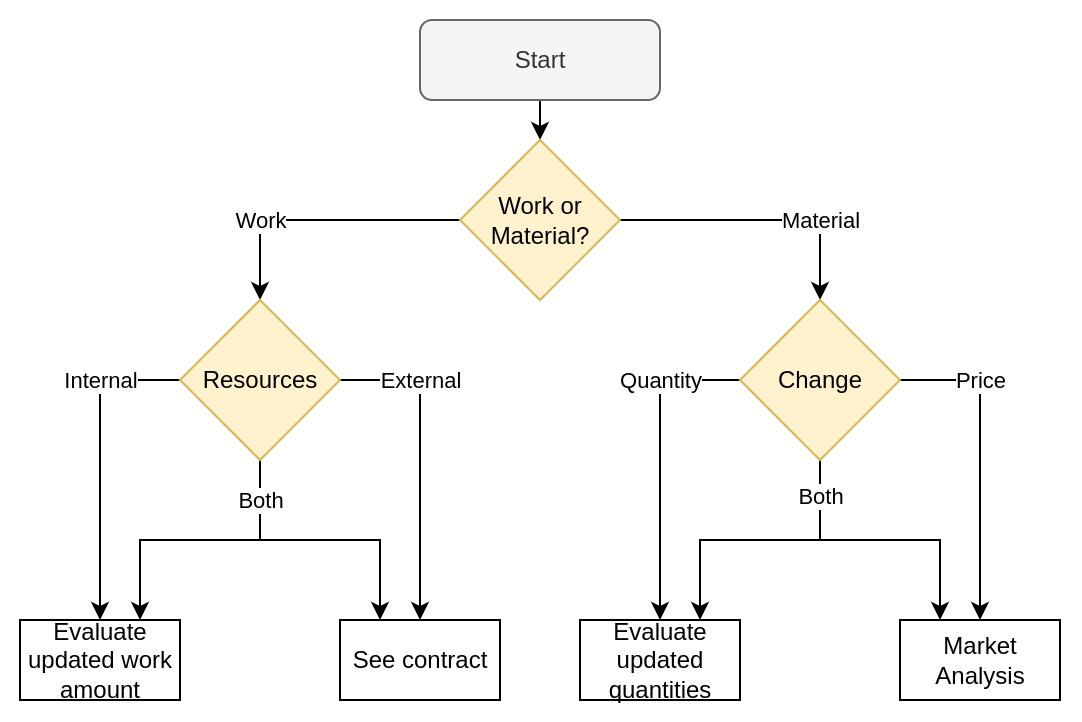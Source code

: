 <mxfile version="20.2.3" type="github">
  <diagram id="OvHcdO8nAjVrdUuOR3pL" name="Page-1">
    <mxGraphModel dx="1422" dy="786" grid="1" gridSize="10" guides="1" tooltips="1" connect="1" arrows="1" fold="1" page="1" pageScale="1" pageWidth="827" pageHeight="1169" math="0" shadow="0">
      <root>
        <mxCell id="0" />
        <mxCell id="1" parent="0" />
        <mxCell id="OnXVVr_oyJOdnh2bJdUr-21" value="" style="rounded=0;whiteSpace=wrap;html=1;strokeColor=none;" vertex="1" parent="1">
          <mxGeometry x="70" y="90" width="540" height="360" as="geometry" />
        </mxCell>
        <mxCell id="OnXVVr_oyJOdnh2bJdUr-7" style="edgeStyle=orthogonalEdgeStyle;rounded=0;orthogonalLoop=1;jettySize=auto;html=1;exitX=0.5;exitY=1;exitDx=0;exitDy=0;entryX=0.5;entryY=0;entryDx=0;entryDy=0;" edge="1" parent="1" source="OnXVVr_oyJOdnh2bJdUr-1" target="OnXVVr_oyJOdnh2bJdUr-2">
          <mxGeometry relative="1" as="geometry" />
        </mxCell>
        <mxCell id="OnXVVr_oyJOdnh2bJdUr-1" value="Start" style="rounded=1;whiteSpace=wrap;html=1;fillColor=#f5f5f5;fontColor=#333333;strokeColor=#666666;" vertex="1" parent="1">
          <mxGeometry x="280" y="100" width="120" height="40" as="geometry" />
        </mxCell>
        <mxCell id="OnXVVr_oyJOdnh2bJdUr-4" value="Material" style="edgeStyle=orthogonalEdgeStyle;rounded=0;orthogonalLoop=1;jettySize=auto;html=1;exitX=1;exitY=0.5;exitDx=0;exitDy=0;entryX=0.5;entryY=0;entryDx=0;entryDy=0;" edge="1" parent="1" source="OnXVVr_oyJOdnh2bJdUr-2" target="OnXVVr_oyJOdnh2bJdUr-3">
          <mxGeometry x="0.429" relative="1" as="geometry">
            <mxPoint as="offset" />
          </mxGeometry>
        </mxCell>
        <mxCell id="OnXVVr_oyJOdnh2bJdUr-6" value="Work" style="edgeStyle=orthogonalEdgeStyle;rounded=0;orthogonalLoop=1;jettySize=auto;html=1;exitX=0;exitY=0.5;exitDx=0;exitDy=0;entryX=0.5;entryY=0;entryDx=0;entryDy=0;" edge="1" parent="1" source="OnXVVr_oyJOdnh2bJdUr-2" target="OnXVVr_oyJOdnh2bJdUr-5">
          <mxGeometry x="0.429" relative="1" as="geometry">
            <mxPoint as="offset" />
          </mxGeometry>
        </mxCell>
        <mxCell id="OnXVVr_oyJOdnh2bJdUr-2" value="Work or Material?" style="rhombus;whiteSpace=wrap;html=1;fillColor=#fff2cc;strokeColor=#d6b656;" vertex="1" parent="1">
          <mxGeometry x="300" y="160" width="80" height="80" as="geometry" />
        </mxCell>
        <mxCell id="OnXVVr_oyJOdnh2bJdUr-11" value="Quantity" style="edgeStyle=orthogonalEdgeStyle;rounded=0;orthogonalLoop=1;jettySize=auto;html=1;exitX=0;exitY=0.5;exitDx=0;exitDy=0;entryX=0.5;entryY=0;entryDx=0;entryDy=0;" edge="1" parent="1" source="OnXVVr_oyJOdnh2bJdUr-3" target="OnXVVr_oyJOdnh2bJdUr-10">
          <mxGeometry x="-0.5" relative="1" as="geometry">
            <mxPoint as="offset" />
          </mxGeometry>
        </mxCell>
        <mxCell id="OnXVVr_oyJOdnh2bJdUr-12" value="Price" style="edgeStyle=orthogonalEdgeStyle;rounded=0;orthogonalLoop=1;jettySize=auto;html=1;exitX=1;exitY=0.5;exitDx=0;exitDy=0;entryX=0.5;entryY=0;entryDx=0;entryDy=0;" edge="1" parent="1" source="OnXVVr_oyJOdnh2bJdUr-3" target="OnXVVr_oyJOdnh2bJdUr-9">
          <mxGeometry x="-0.5" relative="1" as="geometry">
            <mxPoint as="offset" />
          </mxGeometry>
        </mxCell>
        <mxCell id="OnXVVr_oyJOdnh2bJdUr-13" style="edgeStyle=orthogonalEdgeStyle;rounded=0;orthogonalLoop=1;jettySize=auto;html=1;exitX=0.5;exitY=1;exitDx=0;exitDy=0;entryX=0.75;entryY=0;entryDx=0;entryDy=0;" edge="1" parent="1" source="OnXVVr_oyJOdnh2bJdUr-3" target="OnXVVr_oyJOdnh2bJdUr-10">
          <mxGeometry relative="1" as="geometry" />
        </mxCell>
        <mxCell id="OnXVVr_oyJOdnh2bJdUr-14" value="Both" style="edgeStyle=orthogonalEdgeStyle;rounded=0;orthogonalLoop=1;jettySize=auto;html=1;exitX=0.5;exitY=1;exitDx=0;exitDy=0;entryX=0.25;entryY=0;entryDx=0;entryDy=0;" edge="1" parent="1" source="OnXVVr_oyJOdnh2bJdUr-3" target="OnXVVr_oyJOdnh2bJdUr-9">
          <mxGeometry x="-0.75" relative="1" as="geometry">
            <mxPoint as="offset" />
          </mxGeometry>
        </mxCell>
        <mxCell id="OnXVVr_oyJOdnh2bJdUr-3" value="Change" style="rhombus;whiteSpace=wrap;html=1;fillColor=#fff2cc;strokeColor=#d6b656;" vertex="1" parent="1">
          <mxGeometry x="440" y="240" width="80" height="80" as="geometry" />
        </mxCell>
        <mxCell id="OnXVVr_oyJOdnh2bJdUr-17" value="External" style="edgeStyle=orthogonalEdgeStyle;rounded=0;orthogonalLoop=1;jettySize=auto;html=1;exitX=1;exitY=0.5;exitDx=0;exitDy=0;entryX=0.5;entryY=0;entryDx=0;entryDy=0;" edge="1" parent="1" source="OnXVVr_oyJOdnh2bJdUr-5" target="OnXVVr_oyJOdnh2bJdUr-15">
          <mxGeometry x="-0.5" relative="1" as="geometry">
            <mxPoint as="offset" />
          </mxGeometry>
        </mxCell>
        <mxCell id="OnXVVr_oyJOdnh2bJdUr-18" value="Internal" style="edgeStyle=orthogonalEdgeStyle;rounded=0;orthogonalLoop=1;jettySize=auto;html=1;exitX=0;exitY=0.5;exitDx=0;exitDy=0;entryX=0.5;entryY=0;entryDx=0;entryDy=0;" edge="1" parent="1" source="OnXVVr_oyJOdnh2bJdUr-5" target="OnXVVr_oyJOdnh2bJdUr-16">
          <mxGeometry x="-0.5" relative="1" as="geometry">
            <mxPoint as="offset" />
          </mxGeometry>
        </mxCell>
        <mxCell id="OnXVVr_oyJOdnh2bJdUr-19" style="edgeStyle=orthogonalEdgeStyle;rounded=0;orthogonalLoop=1;jettySize=auto;html=1;exitX=0.5;exitY=1;exitDx=0;exitDy=0;entryX=0.75;entryY=0;entryDx=0;entryDy=0;" edge="1" parent="1" source="OnXVVr_oyJOdnh2bJdUr-5" target="OnXVVr_oyJOdnh2bJdUr-16">
          <mxGeometry relative="1" as="geometry" />
        </mxCell>
        <mxCell id="OnXVVr_oyJOdnh2bJdUr-20" value="Both" style="edgeStyle=orthogonalEdgeStyle;rounded=0;orthogonalLoop=1;jettySize=auto;html=1;exitX=0.5;exitY=1;exitDx=0;exitDy=0;entryX=0.25;entryY=0;entryDx=0;entryDy=0;" edge="1" parent="1" source="OnXVVr_oyJOdnh2bJdUr-5" target="OnXVVr_oyJOdnh2bJdUr-15">
          <mxGeometry x="-0.714" relative="1" as="geometry">
            <mxPoint as="offset" />
          </mxGeometry>
        </mxCell>
        <mxCell id="OnXVVr_oyJOdnh2bJdUr-5" value="Resources" style="rhombus;whiteSpace=wrap;html=1;fillColor=#fff2cc;strokeColor=#d6b656;" vertex="1" parent="1">
          <mxGeometry x="160" y="240" width="80" height="80" as="geometry" />
        </mxCell>
        <mxCell id="OnXVVr_oyJOdnh2bJdUr-9" value="Market Analysis" style="rounded=0;whiteSpace=wrap;html=1;" vertex="1" parent="1">
          <mxGeometry x="520" y="400" width="80" height="40" as="geometry" />
        </mxCell>
        <mxCell id="OnXVVr_oyJOdnh2bJdUr-10" value="Evaluate updated quantities" style="rounded=0;whiteSpace=wrap;html=1;" vertex="1" parent="1">
          <mxGeometry x="360" y="400" width="80" height="40" as="geometry" />
        </mxCell>
        <mxCell id="OnXVVr_oyJOdnh2bJdUr-15" value="See contract" style="rounded=0;whiteSpace=wrap;html=1;" vertex="1" parent="1">
          <mxGeometry x="240" y="400" width="80" height="40" as="geometry" />
        </mxCell>
        <mxCell id="OnXVVr_oyJOdnh2bJdUr-16" value="Evaluate updated work amount" style="rounded=0;whiteSpace=wrap;html=1;" vertex="1" parent="1">
          <mxGeometry x="80" y="400" width="80" height="40" as="geometry" />
        </mxCell>
      </root>
    </mxGraphModel>
  </diagram>
</mxfile>
